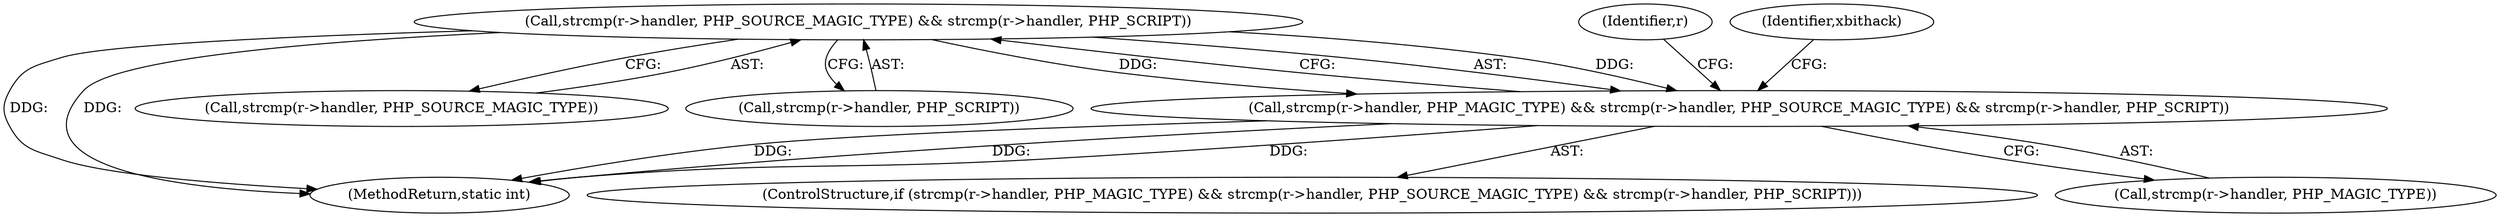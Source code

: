 digraph "0_php-src_23b057742e3cf199612fa8050ae86cae675e214e@API" {
"1000206" [label="(Call,strcmp(r->handler, PHP_SOURCE_MAGIC_TYPE) && strcmp(r->handler, PHP_SCRIPT))"];
"1000200" [label="(Call,strcmp(r->handler, PHP_MAGIC_TYPE) && strcmp(r->handler, PHP_SOURCE_MAGIC_TYPE) && strcmp(r->handler, PHP_SCRIPT))"];
"1000543" [label="(MethodReturn,static int)"];
"1000206" [label="(Call,strcmp(r->handler, PHP_SOURCE_MAGIC_TYPE) && strcmp(r->handler, PHP_SCRIPT))"];
"1000245" [label="(Identifier,r)"];
"1000200" [label="(Call,strcmp(r->handler, PHP_MAGIC_TYPE) && strcmp(r->handler, PHP_SOURCE_MAGIC_TYPE) && strcmp(r->handler, PHP_SCRIPT))"];
"1000207" [label="(Call,strcmp(r->handler, PHP_SOURCE_MAGIC_TYPE))"];
"1000199" [label="(ControlStructure,if (strcmp(r->handler, PHP_MAGIC_TYPE) && strcmp(r->handler, PHP_SOURCE_MAGIC_TYPE) && strcmp(r->handler, PHP_SCRIPT)))"];
"1000201" [label="(Call,strcmp(r->handler, PHP_MAGIC_TYPE))"];
"1000212" [label="(Call,strcmp(r->handler, PHP_SCRIPT))"];
"1000222" [label="(Identifier,xbithack)"];
"1000206" -> "1000200"  [label="AST: "];
"1000206" -> "1000207"  [label="CFG: "];
"1000206" -> "1000212"  [label="CFG: "];
"1000207" -> "1000206"  [label="AST: "];
"1000212" -> "1000206"  [label="AST: "];
"1000200" -> "1000206"  [label="CFG: "];
"1000206" -> "1000543"  [label="DDG: "];
"1000206" -> "1000543"  [label="DDG: "];
"1000206" -> "1000200"  [label="DDG: "];
"1000206" -> "1000200"  [label="DDG: "];
"1000200" -> "1000199"  [label="AST: "];
"1000200" -> "1000201"  [label="CFG: "];
"1000201" -> "1000200"  [label="AST: "];
"1000222" -> "1000200"  [label="CFG: "];
"1000245" -> "1000200"  [label="CFG: "];
"1000200" -> "1000543"  [label="DDG: "];
"1000200" -> "1000543"  [label="DDG: "];
"1000200" -> "1000543"  [label="DDG: "];
}
